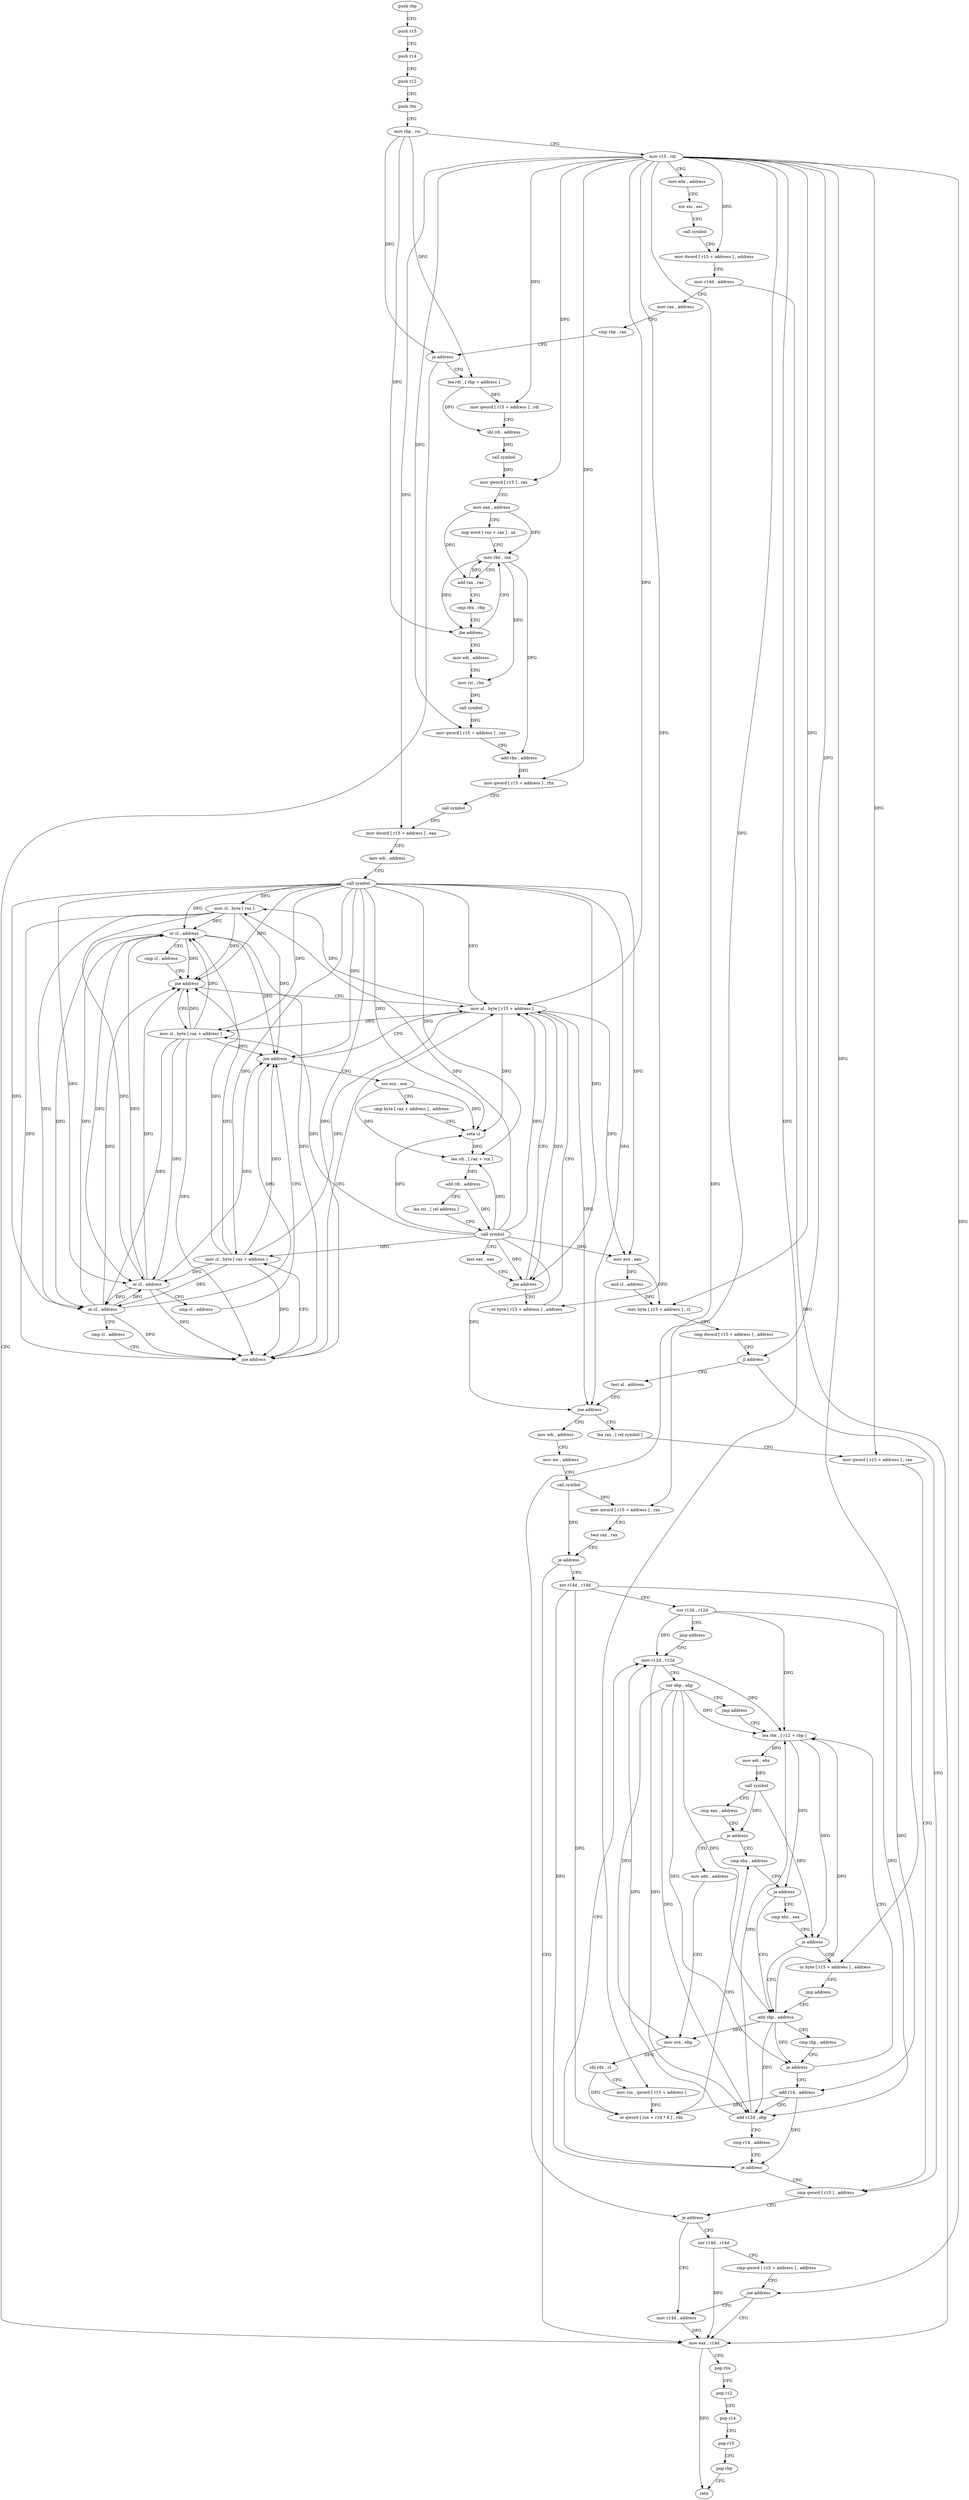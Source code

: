 digraph "func" {
"4236064" [label = "push rbp" ]
"4236065" [label = "push r15" ]
"4236067" [label = "push r14" ]
"4236069" [label = "push r12" ]
"4236071" [label = "push rbx" ]
"4236072" [label = "mov rbp , rsi" ]
"4236075" [label = "mov r15 , rdi" ]
"4236078" [label = "mov edx , address" ]
"4236083" [label = "xor esi , esi" ]
"4236085" [label = "call symbol" ]
"4236090" [label = "mov dword [ r15 + address ] , address" ]
"4236101" [label = "mov r14d , address" ]
"4236107" [label = "mov rax , address" ]
"4236117" [label = "cmp rbp , rax" ]
"4236120" [label = "ja address" ]
"4236512" [label = "mov eax , r14d" ]
"4236126" [label = "lea rdi , [ rbp + address ]" ]
"4236515" [label = "pop rbx" ]
"4236516" [label = "pop r12" ]
"4236518" [label = "pop r14" ]
"4236520" [label = "pop r15" ]
"4236522" [label = "pop rbp" ]
"4236523" [label = "retn" ]
"4236130" [label = "mov qword [ r15 + address ] , rdi" ]
"4236134" [label = "shl rdi , address" ]
"4236138" [label = "call symbol" ]
"4236143" [label = "mov qword [ r15 ] , rax" ]
"4236146" [label = "mov eax , address" ]
"4236151" [label = "nop word [ rax + rax ] , ax" ]
"4236160" [label = "mov rbx , rax" ]
"4236163" [label = "add rax , rax" ]
"4236166" [label = "cmp rbx , rbp" ]
"4236169" [label = "jbe address" ]
"4236171" [label = "mov edi , address" ]
"4236176" [label = "mov rsi , rbx" ]
"4236179" [label = "call symbol" ]
"4236184" [label = "mov qword [ r15 + address ] , rax" ]
"4236188" [label = "add rbx , address" ]
"4236192" [label = "mov qword [ r15 + address ] , rbx" ]
"4236199" [label = "call symbol" ]
"4236204" [label = "mov dword [ r15 + address ] , eax" ]
"4236211" [label = "mov edi , address" ]
"4236216" [label = "call symbol" ]
"4236221" [label = "mov cl , byte [ rax ]" ]
"4236223" [label = "or cl , address" ]
"4236226" [label = "cmp cl , address" ]
"4236229" [label = "jne address" ]
"4236294" [label = "mov al , byte [ r15 + address ]" ]
"4236231" [label = "mov cl , byte [ rax + address ]" ]
"4236301" [label = "mov ecx , eax" ]
"4236303" [label = "and cl , address" ]
"4236306" [label = "mov byte [ r15 + address ] , cl" ]
"4236313" [label = "cmp dword [ r15 + address ] , address" ]
"4236321" [label = "jl address" ]
"4236490" [label = "cmp qword [ r15 ] , address" ]
"4236327" [label = "test al , address" ]
"4236234" [label = "or cl , address" ]
"4236237" [label = "cmp cl , address" ]
"4236240" [label = "jne address" ]
"4236242" [label = "mov cl , byte [ rax + address ]" ]
"4236494" [label = "je address" ]
"4236506" [label = "mov r14d , address" ]
"4236496" [label = "xor r14d , r14d" ]
"4236329" [label = "jne address" ]
"4236479" [label = "lea rax , [ rel symbol ]" ]
"4236335" [label = "mov edi , address" ]
"4236245" [label = "or cl , address" ]
"4236248" [label = "cmp cl , address" ]
"4236251" [label = "jne address" ]
"4236253" [label = "xor ecx , ecx" ]
"4236499" [label = "cmp qword [ r15 + address ] , address" ]
"4236504" [label = "jne address" ]
"4236486" [label = "mov qword [ r15 + address ] , rax" ]
"4236340" [label = "mov esi , address" ]
"4236345" [label = "call symbol" ]
"4236350" [label = "mov qword [ r15 + address ] , rax" ]
"4236354" [label = "test rax , rax" ]
"4236357" [label = "je address" ]
"4236363" [label = "xor r14d , r14d" ]
"4236255" [label = "cmp byte [ rax + address ] , address" ]
"4236259" [label = "sete cl" ]
"4236262" [label = "lea rdi , [ rax + rcx ]" ]
"4236266" [label = "add rdi , address" ]
"4236270" [label = "lea rsi , [ rel address ]" ]
"4236277" [label = "call symbol" ]
"4236282" [label = "test eax , eax" ]
"4236284" [label = "jne address" ]
"4236286" [label = "or byte [ r15 + address ] , address" ]
"4236366" [label = "xor r12d , r12d" ]
"4236369" [label = "jmp address" ]
"4236397" [label = "mov r12d , r12d" ]
"4236400" [label = "xor ebp , ebp" ]
"4236402" [label = "jmp address" ]
"4236426" [label = "lea rbx , [ r12 + rbp ]" ]
"4236430" [label = "mov edi , ebx" ]
"4236432" [label = "call symbol" ]
"4236437" [label = "cmp eax , address" ]
"4236440" [label = "je address" ]
"4236460" [label = "cmp ebx , address" ]
"4236442" [label = "mov edx , address" ]
"4236463" [label = "ja address" ]
"4236416" [label = "add rbp , address" ]
"4236465" [label = "cmp ebx , eax" ]
"4236447" [label = "mov ecx , ebp" ]
"4236449" [label = "shl rdx , cl" ]
"4236452" [label = "mov rcx , qword [ r15 + address ]" ]
"4236456" [label = "or qword [ rcx + r14 * 8 ] , rdx" ]
"4236420" [label = "cmp rbp , address" ]
"4236424" [label = "je address" ]
"4236384" [label = "add r14 , address" ]
"4236467" [label = "je address" ]
"4236469" [label = "or byte [ r15 + address ] , address" ]
"4236388" [label = "add r12d , ebp" ]
"4236391" [label = "cmp r14 , address" ]
"4236395" [label = "je address" ]
"4236477" [label = "jmp address" ]
"4236064" -> "4236065" [ label = "CFG" ]
"4236065" -> "4236067" [ label = "CFG" ]
"4236067" -> "4236069" [ label = "CFG" ]
"4236069" -> "4236071" [ label = "CFG" ]
"4236071" -> "4236072" [ label = "CFG" ]
"4236072" -> "4236075" [ label = "CFG" ]
"4236072" -> "4236120" [ label = "DFG" ]
"4236072" -> "4236126" [ label = "DFG" ]
"4236072" -> "4236169" [ label = "DFG" ]
"4236075" -> "4236078" [ label = "CFG" ]
"4236075" -> "4236090" [ label = "DFG" ]
"4236075" -> "4236130" [ label = "DFG" ]
"4236075" -> "4236143" [ label = "DFG" ]
"4236075" -> "4236184" [ label = "DFG" ]
"4236075" -> "4236192" [ label = "DFG" ]
"4236075" -> "4236204" [ label = "DFG" ]
"4236075" -> "4236294" [ label = "DFG" ]
"4236075" -> "4236306" [ label = "DFG" ]
"4236075" -> "4236321" [ label = "DFG" ]
"4236075" -> "4236494" [ label = "DFG" ]
"4236075" -> "4236504" [ label = "DFG" ]
"4236075" -> "4236486" [ label = "DFG" ]
"4236075" -> "4236350" [ label = "DFG" ]
"4236075" -> "4236286" [ label = "DFG" ]
"4236075" -> "4236452" [ label = "DFG" ]
"4236075" -> "4236469" [ label = "DFG" ]
"4236078" -> "4236083" [ label = "CFG" ]
"4236083" -> "4236085" [ label = "CFG" ]
"4236085" -> "4236090" [ label = "CFG" ]
"4236090" -> "4236101" [ label = "CFG" ]
"4236101" -> "4236107" [ label = "CFG" ]
"4236101" -> "4236512" [ label = "DFG" ]
"4236107" -> "4236117" [ label = "CFG" ]
"4236117" -> "4236120" [ label = "CFG" ]
"4236120" -> "4236512" [ label = "CFG" ]
"4236120" -> "4236126" [ label = "CFG" ]
"4236512" -> "4236515" [ label = "CFG" ]
"4236512" -> "4236523" [ label = "DFG" ]
"4236126" -> "4236130" [ label = "DFG" ]
"4236126" -> "4236134" [ label = "DFG" ]
"4236515" -> "4236516" [ label = "CFG" ]
"4236516" -> "4236518" [ label = "CFG" ]
"4236518" -> "4236520" [ label = "CFG" ]
"4236520" -> "4236522" [ label = "CFG" ]
"4236522" -> "4236523" [ label = "CFG" ]
"4236130" -> "4236134" [ label = "CFG" ]
"4236134" -> "4236138" [ label = "DFG" ]
"4236138" -> "4236143" [ label = "DFG" ]
"4236143" -> "4236146" [ label = "CFG" ]
"4236146" -> "4236151" [ label = "CFG" ]
"4236146" -> "4236160" [ label = "DFG" ]
"4236146" -> "4236163" [ label = "DFG" ]
"4236151" -> "4236160" [ label = "CFG" ]
"4236160" -> "4236163" [ label = "CFG" ]
"4236160" -> "4236169" [ label = "DFG" ]
"4236160" -> "4236176" [ label = "DFG" ]
"4236160" -> "4236188" [ label = "DFG" ]
"4236163" -> "4236166" [ label = "CFG" ]
"4236163" -> "4236160" [ label = "DFG" ]
"4236166" -> "4236169" [ label = "CFG" ]
"4236169" -> "4236160" [ label = "CFG" ]
"4236169" -> "4236171" [ label = "CFG" ]
"4236171" -> "4236176" [ label = "CFG" ]
"4236176" -> "4236179" [ label = "DFG" ]
"4236179" -> "4236184" [ label = "DFG" ]
"4236184" -> "4236188" [ label = "CFG" ]
"4236188" -> "4236192" [ label = "DFG" ]
"4236192" -> "4236199" [ label = "CFG" ]
"4236199" -> "4236204" [ label = "DFG" ]
"4236204" -> "4236211" [ label = "CFG" ]
"4236211" -> "4236216" [ label = "CFG" ]
"4236216" -> "4236221" [ label = "DFG" ]
"4236216" -> "4236294" [ label = "DFG" ]
"4236216" -> "4236301" [ label = "DFG" ]
"4236216" -> "4236231" [ label = "DFG" ]
"4236216" -> "4236329" [ label = "DFG" ]
"4236216" -> "4236242" [ label = "DFG" ]
"4236216" -> "4236259" [ label = "DFG" ]
"4236216" -> "4236262" [ label = "DFG" ]
"4236216" -> "4236284" [ label = "DFG" ]
"4236216" -> "4236223" [ label = "DFG" ]
"4236216" -> "4236229" [ label = "DFG" ]
"4236216" -> "4236234" [ label = "DFG" ]
"4236216" -> "4236240" [ label = "DFG" ]
"4236216" -> "4236245" [ label = "DFG" ]
"4236216" -> "4236251" [ label = "DFG" ]
"4236221" -> "4236223" [ label = "DFG" ]
"4236221" -> "4236229" [ label = "DFG" ]
"4236221" -> "4236234" [ label = "DFG" ]
"4236221" -> "4236240" [ label = "DFG" ]
"4236221" -> "4236245" [ label = "DFG" ]
"4236221" -> "4236251" [ label = "DFG" ]
"4236223" -> "4236226" [ label = "CFG" ]
"4236223" -> "4236229" [ label = "DFG" ]
"4236223" -> "4236234" [ label = "DFG" ]
"4236223" -> "4236240" [ label = "DFG" ]
"4236223" -> "4236245" [ label = "DFG" ]
"4236223" -> "4236251" [ label = "DFG" ]
"4236226" -> "4236229" [ label = "CFG" ]
"4236229" -> "4236294" [ label = "CFG" ]
"4236229" -> "4236231" [ label = "CFG" ]
"4236294" -> "4236301" [ label = "DFG" ]
"4236294" -> "4236221" [ label = "DFG" ]
"4236294" -> "4236231" [ label = "DFG" ]
"4236294" -> "4236329" [ label = "DFG" ]
"4236294" -> "4236242" [ label = "DFG" ]
"4236294" -> "4236259" [ label = "DFG" ]
"4236294" -> "4236284" [ label = "DFG" ]
"4236231" -> "4236234" [ label = "DFG" ]
"4236231" -> "4236223" [ label = "DFG" ]
"4236231" -> "4236229" [ label = "DFG" ]
"4236231" -> "4236240" [ label = "DFG" ]
"4236231" -> "4236245" [ label = "DFG" ]
"4236231" -> "4236251" [ label = "DFG" ]
"4236301" -> "4236303" [ label = "DFG" ]
"4236301" -> "4236306" [ label = "DFG" ]
"4236303" -> "4236306" [ label = "DFG" ]
"4236306" -> "4236313" [ label = "CFG" ]
"4236313" -> "4236321" [ label = "CFG" ]
"4236321" -> "4236490" [ label = "CFG" ]
"4236321" -> "4236327" [ label = "CFG" ]
"4236490" -> "4236494" [ label = "CFG" ]
"4236327" -> "4236329" [ label = "CFG" ]
"4236234" -> "4236237" [ label = "CFG" ]
"4236234" -> "4236223" [ label = "DFG" ]
"4236234" -> "4236229" [ label = "DFG" ]
"4236234" -> "4236240" [ label = "DFG" ]
"4236234" -> "4236245" [ label = "DFG" ]
"4236234" -> "4236251" [ label = "DFG" ]
"4236237" -> "4236240" [ label = "CFG" ]
"4236240" -> "4236294" [ label = "CFG" ]
"4236240" -> "4236242" [ label = "CFG" ]
"4236242" -> "4236245" [ label = "DFG" ]
"4236242" -> "4236223" [ label = "DFG" ]
"4236242" -> "4236229" [ label = "DFG" ]
"4236242" -> "4236234" [ label = "DFG" ]
"4236242" -> "4236240" [ label = "DFG" ]
"4236242" -> "4236251" [ label = "DFG" ]
"4236494" -> "4236506" [ label = "CFG" ]
"4236494" -> "4236496" [ label = "CFG" ]
"4236506" -> "4236512" [ label = "DFG" ]
"4236496" -> "4236499" [ label = "CFG" ]
"4236496" -> "4236512" [ label = "DFG" ]
"4236329" -> "4236479" [ label = "CFG" ]
"4236329" -> "4236335" [ label = "CFG" ]
"4236479" -> "4236486" [ label = "CFG" ]
"4236335" -> "4236340" [ label = "CFG" ]
"4236245" -> "4236248" [ label = "CFG" ]
"4236245" -> "4236223" [ label = "DFG" ]
"4236245" -> "4236229" [ label = "DFG" ]
"4236245" -> "4236234" [ label = "DFG" ]
"4236245" -> "4236240" [ label = "DFG" ]
"4236245" -> "4236251" [ label = "DFG" ]
"4236248" -> "4236251" [ label = "CFG" ]
"4236251" -> "4236294" [ label = "CFG" ]
"4236251" -> "4236253" [ label = "CFG" ]
"4236253" -> "4236255" [ label = "CFG" ]
"4236253" -> "4236259" [ label = "DFG" ]
"4236253" -> "4236262" [ label = "DFG" ]
"4236499" -> "4236504" [ label = "CFG" ]
"4236504" -> "4236512" [ label = "CFG" ]
"4236504" -> "4236506" [ label = "CFG" ]
"4236486" -> "4236490" [ label = "CFG" ]
"4236340" -> "4236345" [ label = "CFG" ]
"4236345" -> "4236350" [ label = "DFG" ]
"4236345" -> "4236357" [ label = "DFG" ]
"4236350" -> "4236354" [ label = "CFG" ]
"4236354" -> "4236357" [ label = "CFG" ]
"4236357" -> "4236512" [ label = "CFG" ]
"4236357" -> "4236363" [ label = "CFG" ]
"4236363" -> "4236366" [ label = "CFG" ]
"4236363" -> "4236456" [ label = "DFG" ]
"4236363" -> "4236384" [ label = "DFG" ]
"4236363" -> "4236395" [ label = "DFG" ]
"4236255" -> "4236259" [ label = "CFG" ]
"4236259" -> "4236262" [ label = "DFG" ]
"4236262" -> "4236266" [ label = "DFG" ]
"4236266" -> "4236270" [ label = "CFG" ]
"4236266" -> "4236277" [ label = "DFG" ]
"4236270" -> "4236277" [ label = "CFG" ]
"4236277" -> "4236282" [ label = "CFG" ]
"4236277" -> "4236221" [ label = "DFG" ]
"4236277" -> "4236301" [ label = "DFG" ]
"4236277" -> "4236231" [ label = "DFG" ]
"4236277" -> "4236329" [ label = "DFG" ]
"4236277" -> "4236242" [ label = "DFG" ]
"4236277" -> "4236259" [ label = "DFG" ]
"4236277" -> "4236294" [ label = "DFG" ]
"4236277" -> "4236262" [ label = "DFG" ]
"4236277" -> "4236284" [ label = "DFG" ]
"4236282" -> "4236284" [ label = "CFG" ]
"4236284" -> "4236294" [ label = "CFG" ]
"4236284" -> "4236286" [ label = "CFG" ]
"4236286" -> "4236294" [ label = "CFG" ]
"4236366" -> "4236369" [ label = "CFG" ]
"4236366" -> "4236397" [ label = "DFG" ]
"4236366" -> "4236426" [ label = "DFG" ]
"4236366" -> "4236388" [ label = "DFG" ]
"4236369" -> "4236397" [ label = "CFG" ]
"4236397" -> "4236400" [ label = "CFG" ]
"4236397" -> "4236426" [ label = "DFG" ]
"4236397" -> "4236388" [ label = "DFG" ]
"4236400" -> "4236402" [ label = "CFG" ]
"4236400" -> "4236426" [ label = "DFG" ]
"4236400" -> "4236447" [ label = "DFG" ]
"4236400" -> "4236416" [ label = "DFG" ]
"4236400" -> "4236424" [ label = "DFG" ]
"4236400" -> "4236388" [ label = "DFG" ]
"4236402" -> "4236426" [ label = "CFG" ]
"4236426" -> "4236430" [ label = "DFG" ]
"4236426" -> "4236463" [ label = "DFG" ]
"4236426" -> "4236467" [ label = "DFG" ]
"4236430" -> "4236432" [ label = "DFG" ]
"4236432" -> "4236437" [ label = "CFG" ]
"4236432" -> "4236440" [ label = "DFG" ]
"4236432" -> "4236467" [ label = "DFG" ]
"4236437" -> "4236440" [ label = "CFG" ]
"4236440" -> "4236460" [ label = "CFG" ]
"4236440" -> "4236442" [ label = "CFG" ]
"4236460" -> "4236463" [ label = "CFG" ]
"4236442" -> "4236447" [ label = "CFG" ]
"4236463" -> "4236416" [ label = "CFG" ]
"4236463" -> "4236465" [ label = "CFG" ]
"4236416" -> "4236420" [ label = "CFG" ]
"4236416" -> "4236426" [ label = "DFG" ]
"4236416" -> "4236447" [ label = "DFG" ]
"4236416" -> "4236424" [ label = "DFG" ]
"4236416" -> "4236388" [ label = "DFG" ]
"4236465" -> "4236467" [ label = "CFG" ]
"4236447" -> "4236449" [ label = "DFG" ]
"4236449" -> "4236452" [ label = "CFG" ]
"4236449" -> "4236456" [ label = "DFG" ]
"4236452" -> "4236456" [ label = "DFG" ]
"4236456" -> "4236460" [ label = "CFG" ]
"4236420" -> "4236424" [ label = "CFG" ]
"4236424" -> "4236384" [ label = "CFG" ]
"4236424" -> "4236426" [ label = "CFG" ]
"4236384" -> "4236388" [ label = "CFG" ]
"4236384" -> "4236456" [ label = "DFG" ]
"4236384" -> "4236395" [ label = "DFG" ]
"4236467" -> "4236416" [ label = "CFG" ]
"4236467" -> "4236469" [ label = "CFG" ]
"4236469" -> "4236477" [ label = "CFG" ]
"4236388" -> "4236391" [ label = "CFG" ]
"4236388" -> "4236397" [ label = "DFG" ]
"4236388" -> "4236426" [ label = "DFG" ]
"4236391" -> "4236395" [ label = "CFG" ]
"4236395" -> "4236490" [ label = "CFG" ]
"4236395" -> "4236397" [ label = "CFG" ]
"4236477" -> "4236416" [ label = "CFG" ]
}
